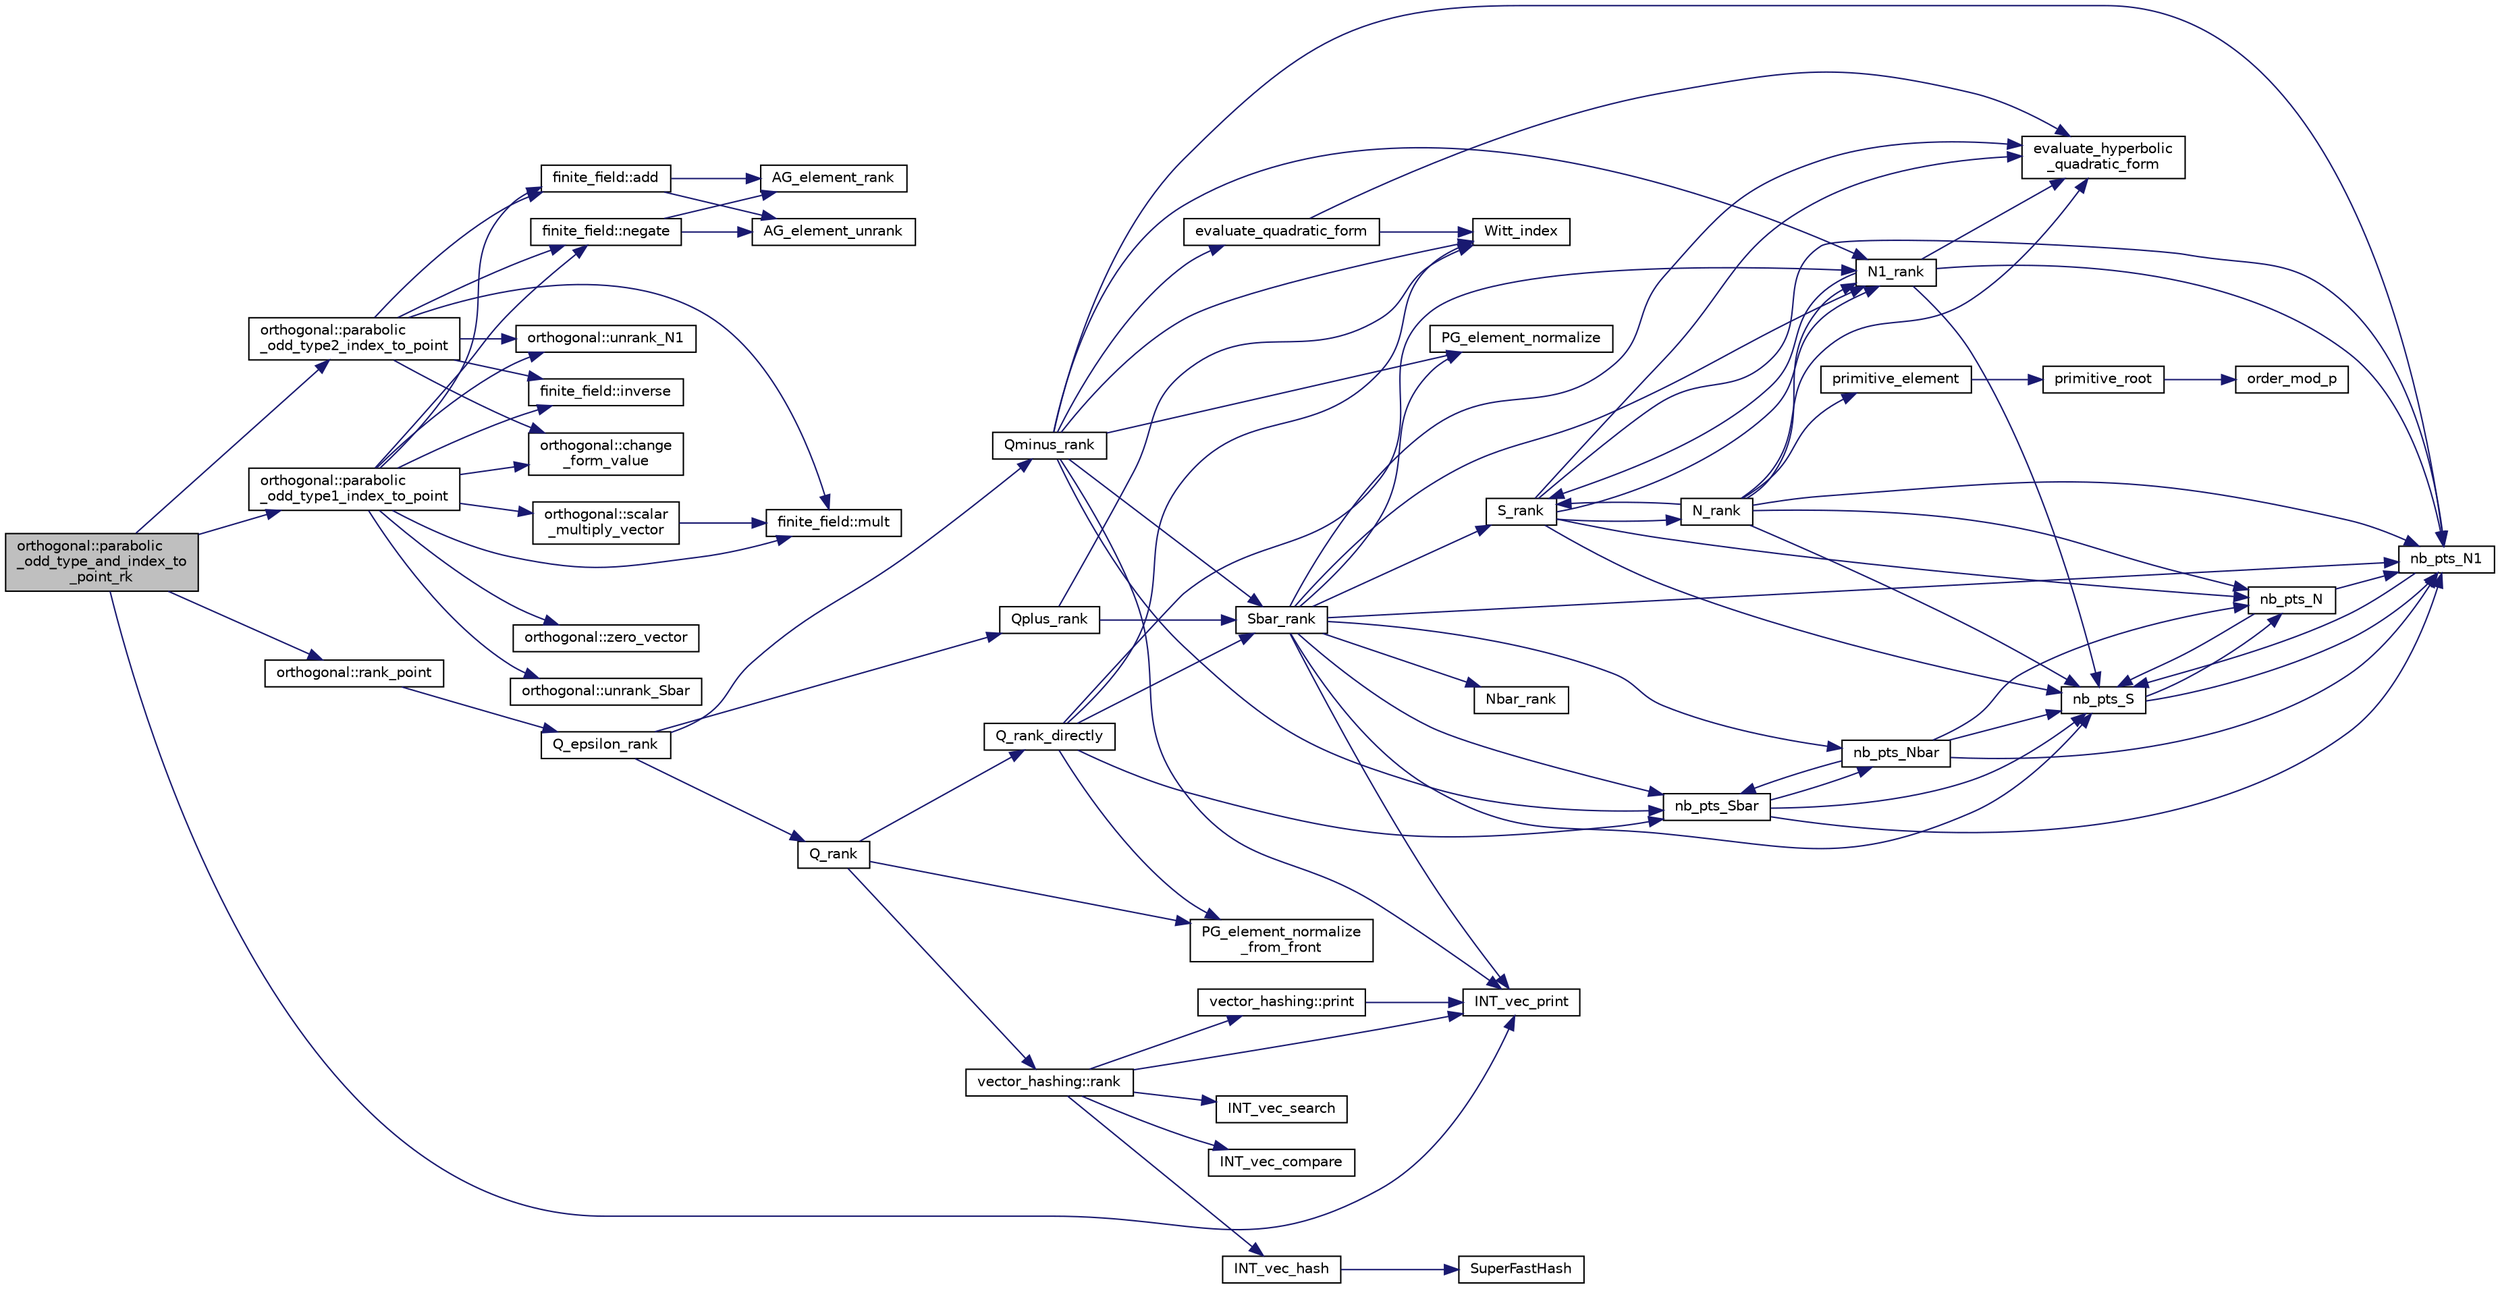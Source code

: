 digraph "orthogonal::parabolic_odd_type_and_index_to_point_rk"
{
  edge [fontname="Helvetica",fontsize="10",labelfontname="Helvetica",labelfontsize="10"];
  node [fontname="Helvetica",fontsize="10",shape=record];
  rankdir="LR";
  Node24950 [label="orthogonal::parabolic\l_odd_type_and_index_to\l_point_rk",height=0.2,width=0.4,color="black", fillcolor="grey75", style="filled", fontcolor="black"];
  Node24950 -> Node24951 [color="midnightblue",fontsize="10",style="solid",fontname="Helvetica"];
  Node24951 [label="orthogonal::parabolic\l_odd_type1_index_to_point",height=0.2,width=0.4,color="black", fillcolor="white", style="filled",URL="$d7/daa/classorthogonal.html#a90ae2eb18659cb8dcd94eafc0b4eccf7"];
  Node24951 -> Node24952 [color="midnightblue",fontsize="10",style="solid",fontname="Helvetica"];
  Node24952 [label="orthogonal::unrank_N1",height=0.2,width=0.4,color="black", fillcolor="white", style="filled",URL="$d7/daa/classorthogonal.html#ac39ac9cea140f569c2b78ad01310b4b6"];
  Node24951 -> Node24953 [color="midnightblue",fontsize="10",style="solid",fontname="Helvetica"];
  Node24953 [label="finite_field::negate",height=0.2,width=0.4,color="black", fillcolor="white", style="filled",URL="$df/d5a/classfinite__field.html#aa9d798298f25d4a9262b5bc5f1733e31"];
  Node24953 -> Node24954 [color="midnightblue",fontsize="10",style="solid",fontname="Helvetica"];
  Node24954 [label="AG_element_unrank",height=0.2,width=0.4,color="black", fillcolor="white", style="filled",URL="$d4/d67/geometry_8h.html#a4a33b86c87b2879b97cfa1327abe2885"];
  Node24953 -> Node24955 [color="midnightblue",fontsize="10",style="solid",fontname="Helvetica"];
  Node24955 [label="AG_element_rank",height=0.2,width=0.4,color="black", fillcolor="white", style="filled",URL="$d4/d67/geometry_8h.html#ab2ac908d07dd8038fd996e26bdc75c17"];
  Node24951 -> Node24956 [color="midnightblue",fontsize="10",style="solid",fontname="Helvetica"];
  Node24956 [label="orthogonal::change\l_form_value",height=0.2,width=0.4,color="black", fillcolor="white", style="filled",URL="$d7/daa/classorthogonal.html#a981c26d4b73e152cd884f0b969a581bf"];
  Node24951 -> Node24957 [color="midnightblue",fontsize="10",style="solid",fontname="Helvetica"];
  Node24957 [label="finite_field::mult",height=0.2,width=0.4,color="black", fillcolor="white", style="filled",URL="$df/d5a/classfinite__field.html#a24fb5917aa6d4d656fd855b7f44a13b0"];
  Node24951 -> Node24958 [color="midnightblue",fontsize="10",style="solid",fontname="Helvetica"];
  Node24958 [label="finite_field::inverse",height=0.2,width=0.4,color="black", fillcolor="white", style="filled",URL="$df/d5a/classfinite__field.html#a69f2a12c01e70b7ce2d115c5221c9cdd"];
  Node24951 -> Node24959 [color="midnightblue",fontsize="10",style="solid",fontname="Helvetica"];
  Node24959 [label="orthogonal::zero_vector",height=0.2,width=0.4,color="black", fillcolor="white", style="filled",URL="$d7/daa/classorthogonal.html#ac549a3cc712c2e811ae33820f0ccd59a"];
  Node24951 -> Node24960 [color="midnightblue",fontsize="10",style="solid",fontname="Helvetica"];
  Node24960 [label="orthogonal::unrank_Sbar",height=0.2,width=0.4,color="black", fillcolor="white", style="filled",URL="$d7/daa/classorthogonal.html#af5dc4e991f79be6bfdce4325648e037a"];
  Node24951 -> Node24961 [color="midnightblue",fontsize="10",style="solid",fontname="Helvetica"];
  Node24961 [label="orthogonal::scalar\l_multiply_vector",height=0.2,width=0.4,color="black", fillcolor="white", style="filled",URL="$d7/daa/classorthogonal.html#aa09d1376cd2f6bd9a3dbc05d2e300345"];
  Node24961 -> Node24957 [color="midnightblue",fontsize="10",style="solid",fontname="Helvetica"];
  Node24951 -> Node24962 [color="midnightblue",fontsize="10",style="solid",fontname="Helvetica"];
  Node24962 [label="finite_field::add",height=0.2,width=0.4,color="black", fillcolor="white", style="filled",URL="$df/d5a/classfinite__field.html#a8f12328a27500f3c7be0c849ebbc9d14"];
  Node24962 -> Node24954 [color="midnightblue",fontsize="10",style="solid",fontname="Helvetica"];
  Node24962 -> Node24955 [color="midnightblue",fontsize="10",style="solid",fontname="Helvetica"];
  Node24950 -> Node24963 [color="midnightblue",fontsize="10",style="solid",fontname="Helvetica"];
  Node24963 [label="INT_vec_print",height=0.2,width=0.4,color="black", fillcolor="white", style="filled",URL="$df/dbf/sajeeb_8_c.html#a79a5901af0b47dd0d694109543c027fe"];
  Node24950 -> Node24964 [color="midnightblue",fontsize="10",style="solid",fontname="Helvetica"];
  Node24964 [label="orthogonal::rank_point",height=0.2,width=0.4,color="black", fillcolor="white", style="filled",URL="$d7/daa/classorthogonal.html#adb4f1528590a804b3c011a68c9ebf655"];
  Node24964 -> Node24965 [color="midnightblue",fontsize="10",style="solid",fontname="Helvetica"];
  Node24965 [label="Q_epsilon_rank",height=0.2,width=0.4,color="black", fillcolor="white", style="filled",URL="$d4/d67/geometry_8h.html#a0949e1151174e2988aa697cb31942e97"];
  Node24965 -> Node24966 [color="midnightblue",fontsize="10",style="solid",fontname="Helvetica"];
  Node24966 [label="Q_rank",height=0.2,width=0.4,color="black", fillcolor="white", style="filled",URL="$db/da0/lib_2foundations_2geometry_2orthogonal__points_8_c.html#ad2671f4db3224df1e22494b9d946375e"];
  Node24966 -> Node24967 [color="midnightblue",fontsize="10",style="solid",fontname="Helvetica"];
  Node24967 [label="PG_element_normalize\l_from_front",height=0.2,width=0.4,color="black", fillcolor="white", style="filled",URL="$d4/d67/geometry_8h.html#af675caf5f9975573455c8d93cb56bf95"];
  Node24966 -> Node24968 [color="midnightblue",fontsize="10",style="solid",fontname="Helvetica"];
  Node24968 [label="vector_hashing::rank",height=0.2,width=0.4,color="black", fillcolor="white", style="filled",URL="$d8/daa/classvector__hashing.html#a4879796cc2ade5fcef891747909ec710"];
  Node24968 -> Node24969 [color="midnightblue",fontsize="10",style="solid",fontname="Helvetica"];
  Node24969 [label="INT_vec_hash",height=0.2,width=0.4,color="black", fillcolor="white", style="filled",URL="$d5/db4/io__and__os_8h.html#a2c14b1034b07b03b4df943066edeb99f"];
  Node24969 -> Node24970 [color="midnightblue",fontsize="10",style="solid",fontname="Helvetica"];
  Node24970 [label="SuperFastHash",height=0.2,width=0.4,color="black", fillcolor="white", style="filled",URL="$d5/de2/foundations_2data__structures_2data__structures_8h.html#a11d69a8cb5ac90dfb13d2e25df8eb1ce"];
  Node24968 -> Node24971 [color="midnightblue",fontsize="10",style="solid",fontname="Helvetica"];
  Node24971 [label="INT_vec_search",height=0.2,width=0.4,color="black", fillcolor="white", style="filled",URL="$d5/de2/foundations_2data__structures_2data__structures_8h.html#ad103ef2316a1f671bdb68fd9cd9ba945"];
  Node24968 -> Node24972 [color="midnightblue",fontsize="10",style="solid",fontname="Helvetica"];
  Node24972 [label="INT_vec_compare",height=0.2,width=0.4,color="black", fillcolor="white", style="filled",URL="$d5/de2/foundations_2data__structures_2data__structures_8h.html#ac1a17fca23fb4a338aef8547a4c2fded"];
  Node24968 -> Node24963 [color="midnightblue",fontsize="10",style="solid",fontname="Helvetica"];
  Node24968 -> Node24973 [color="midnightblue",fontsize="10",style="solid",fontname="Helvetica"];
  Node24973 [label="vector_hashing::print",height=0.2,width=0.4,color="black", fillcolor="white", style="filled",URL="$d8/daa/classvector__hashing.html#a4954caab83535e063633dd5d27a564c5"];
  Node24973 -> Node24963 [color="midnightblue",fontsize="10",style="solid",fontname="Helvetica"];
  Node24966 -> Node24974 [color="midnightblue",fontsize="10",style="solid",fontname="Helvetica"];
  Node24974 [label="Q_rank_directly",height=0.2,width=0.4,color="black", fillcolor="white", style="filled",URL="$db/da0/lib_2foundations_2geometry_2orthogonal__points_8_c.html#a5f856abfc1a984dc77a7e21a239ab88e"];
  Node24974 -> Node24975 [color="midnightblue",fontsize="10",style="solid",fontname="Helvetica"];
  Node24975 [label="Witt_index",height=0.2,width=0.4,color="black", fillcolor="white", style="filled",URL="$db/da0/lib_2foundations_2geometry_2orthogonal__points_8_c.html#ab3483ecb9859a6758f82b5327da50534"];
  Node24974 -> Node24976 [color="midnightblue",fontsize="10",style="solid",fontname="Helvetica"];
  Node24976 [label="nb_pts_Sbar",height=0.2,width=0.4,color="black", fillcolor="white", style="filled",URL="$db/da0/lib_2foundations_2geometry_2orthogonal__points_8_c.html#a986dda26505c9934c771578b084f67cc"];
  Node24976 -> Node24977 [color="midnightblue",fontsize="10",style="solid",fontname="Helvetica"];
  Node24977 [label="nb_pts_S",height=0.2,width=0.4,color="black", fillcolor="white", style="filled",URL="$db/da0/lib_2foundations_2geometry_2orthogonal__points_8_c.html#a9bc3dec6e722644d182738102c3e04f3"];
  Node24977 -> Node24978 [color="midnightblue",fontsize="10",style="solid",fontname="Helvetica"];
  Node24978 [label="nb_pts_N",height=0.2,width=0.4,color="black", fillcolor="white", style="filled",URL="$db/da0/lib_2foundations_2geometry_2orthogonal__points_8_c.html#a93e16898c27b1d1c0a6405a7b0615ba6"];
  Node24978 -> Node24977 [color="midnightblue",fontsize="10",style="solid",fontname="Helvetica"];
  Node24978 -> Node24979 [color="midnightblue",fontsize="10",style="solid",fontname="Helvetica"];
  Node24979 [label="nb_pts_N1",height=0.2,width=0.4,color="black", fillcolor="white", style="filled",URL="$db/da0/lib_2foundations_2geometry_2orthogonal__points_8_c.html#ae0f2e1c76523db67b4ec9629ccc35bc6"];
  Node24979 -> Node24977 [color="midnightblue",fontsize="10",style="solid",fontname="Helvetica"];
  Node24977 -> Node24979 [color="midnightblue",fontsize="10",style="solid",fontname="Helvetica"];
  Node24976 -> Node24980 [color="midnightblue",fontsize="10",style="solid",fontname="Helvetica"];
  Node24980 [label="nb_pts_Nbar",height=0.2,width=0.4,color="black", fillcolor="white", style="filled",URL="$db/da0/lib_2foundations_2geometry_2orthogonal__points_8_c.html#a51b4684a176c6841fd3cd6c34c684c2c"];
  Node24980 -> Node24976 [color="midnightblue",fontsize="10",style="solid",fontname="Helvetica"];
  Node24980 -> Node24978 [color="midnightblue",fontsize="10",style="solid",fontname="Helvetica"];
  Node24980 -> Node24977 [color="midnightblue",fontsize="10",style="solid",fontname="Helvetica"];
  Node24980 -> Node24979 [color="midnightblue",fontsize="10",style="solid",fontname="Helvetica"];
  Node24976 -> Node24979 [color="midnightblue",fontsize="10",style="solid",fontname="Helvetica"];
  Node24974 -> Node24981 [color="midnightblue",fontsize="10",style="solid",fontname="Helvetica"];
  Node24981 [label="Sbar_rank",height=0.2,width=0.4,color="black", fillcolor="white", style="filled",URL="$db/da0/lib_2foundations_2geometry_2orthogonal__points_8_c.html#a9f987613e1f3dd623ce4032443a5a4a3"];
  Node24981 -> Node24982 [color="midnightblue",fontsize="10",style="solid",fontname="Helvetica"];
  Node24982 [label="PG_element_normalize",height=0.2,width=0.4,color="black", fillcolor="white", style="filled",URL="$d4/d67/geometry_8h.html#a5a4c3c1158bad6bab0d786c616bd0996"];
  Node24981 -> Node24963 [color="midnightblue",fontsize="10",style="solid",fontname="Helvetica"];
  Node24981 -> Node24976 [color="midnightblue",fontsize="10",style="solid",fontname="Helvetica"];
  Node24981 -> Node24977 [color="midnightblue",fontsize="10",style="solid",fontname="Helvetica"];
  Node24981 -> Node24983 [color="midnightblue",fontsize="10",style="solid",fontname="Helvetica"];
  Node24983 [label="S_rank",height=0.2,width=0.4,color="black", fillcolor="white", style="filled",URL="$db/da0/lib_2foundations_2geometry_2orthogonal__points_8_c.html#a3a31f4ab7622dfd1d56e995cee509faa"];
  Node24983 -> Node24977 [color="midnightblue",fontsize="10",style="solid",fontname="Helvetica"];
  Node24983 -> Node24978 [color="midnightblue",fontsize="10",style="solid",fontname="Helvetica"];
  Node24983 -> Node24979 [color="midnightblue",fontsize="10",style="solid",fontname="Helvetica"];
  Node24983 -> Node24984 [color="midnightblue",fontsize="10",style="solid",fontname="Helvetica"];
  Node24984 [label="N_rank",height=0.2,width=0.4,color="black", fillcolor="white", style="filled",URL="$db/da0/lib_2foundations_2geometry_2orthogonal__points_8_c.html#a750a27350273e325e879377a9ee17bbb"];
  Node24984 -> Node24977 [color="midnightblue",fontsize="10",style="solid",fontname="Helvetica"];
  Node24984 -> Node24978 [color="midnightblue",fontsize="10",style="solid",fontname="Helvetica"];
  Node24984 -> Node24983 [color="midnightblue",fontsize="10",style="solid",fontname="Helvetica"];
  Node24984 -> Node24985 [color="midnightblue",fontsize="10",style="solid",fontname="Helvetica"];
  Node24985 [label="evaluate_hyperbolic\l_quadratic_form",height=0.2,width=0.4,color="black", fillcolor="white", style="filled",URL="$db/da0/lib_2foundations_2geometry_2orthogonal__points_8_c.html#a5f2c422dc24d5720e7a1b36a794ba65a"];
  Node24984 -> Node24979 [color="midnightblue",fontsize="10",style="solid",fontname="Helvetica"];
  Node24984 -> Node24986 [color="midnightblue",fontsize="10",style="solid",fontname="Helvetica"];
  Node24986 [label="primitive_element",height=0.2,width=0.4,color="black", fillcolor="white", style="filled",URL="$db/da0/lib_2foundations_2geometry_2orthogonal__points_8_c.html#a97350390ec02c8cd9f54751708e28768"];
  Node24986 -> Node24987 [color="midnightblue",fontsize="10",style="solid",fontname="Helvetica"];
  Node24987 [label="primitive_root",height=0.2,width=0.4,color="black", fillcolor="white", style="filled",URL="$de/dc5/algebra__and__number__theory_8h.html#a0b6f7619d12ff2c4e60b852b820b0972"];
  Node24987 -> Node24988 [color="midnightblue",fontsize="10",style="solid",fontname="Helvetica"];
  Node24988 [label="order_mod_p",height=0.2,width=0.4,color="black", fillcolor="white", style="filled",URL="$df/dda/number__theory_8_c.html#aa38aa7e68ab81726a4462995135456b2"];
  Node24984 -> Node24989 [color="midnightblue",fontsize="10",style="solid",fontname="Helvetica"];
  Node24989 [label="N1_rank",height=0.2,width=0.4,color="black", fillcolor="white", style="filled",URL="$db/da0/lib_2foundations_2geometry_2orthogonal__points_8_c.html#aeb5e4527dd73fce52439f30400b9946a"];
  Node24989 -> Node24977 [color="midnightblue",fontsize="10",style="solid",fontname="Helvetica"];
  Node24989 -> Node24979 [color="midnightblue",fontsize="10",style="solid",fontname="Helvetica"];
  Node24989 -> Node24983 [color="midnightblue",fontsize="10",style="solid",fontname="Helvetica"];
  Node24989 -> Node24985 [color="midnightblue",fontsize="10",style="solid",fontname="Helvetica"];
  Node24983 -> Node24985 [color="midnightblue",fontsize="10",style="solid",fontname="Helvetica"];
  Node24983 -> Node24989 [color="midnightblue",fontsize="10",style="solid",fontname="Helvetica"];
  Node24981 -> Node24980 [color="midnightblue",fontsize="10",style="solid",fontname="Helvetica"];
  Node24981 -> Node24979 [color="midnightblue",fontsize="10",style="solid",fontname="Helvetica"];
  Node24981 -> Node24990 [color="midnightblue",fontsize="10",style="solid",fontname="Helvetica"];
  Node24990 [label="Nbar_rank",height=0.2,width=0.4,color="black", fillcolor="white", style="filled",URL="$db/da0/lib_2foundations_2geometry_2orthogonal__points_8_c.html#ab1a27ed33557b959a5f02d2a4b81857a"];
  Node24981 -> Node24985 [color="midnightblue",fontsize="10",style="solid",fontname="Helvetica"];
  Node24981 -> Node24989 [color="midnightblue",fontsize="10",style="solid",fontname="Helvetica"];
  Node24974 -> Node24967 [color="midnightblue",fontsize="10",style="solid",fontname="Helvetica"];
  Node24974 -> Node24989 [color="midnightblue",fontsize="10",style="solid",fontname="Helvetica"];
  Node24965 -> Node24991 [color="midnightblue",fontsize="10",style="solid",fontname="Helvetica"];
  Node24991 [label="Qplus_rank",height=0.2,width=0.4,color="black", fillcolor="white", style="filled",URL="$db/da0/lib_2foundations_2geometry_2orthogonal__points_8_c.html#aaa1be357d007a845ce2866169d63afb7"];
  Node24991 -> Node24975 [color="midnightblue",fontsize="10",style="solid",fontname="Helvetica"];
  Node24991 -> Node24981 [color="midnightblue",fontsize="10",style="solid",fontname="Helvetica"];
  Node24965 -> Node24992 [color="midnightblue",fontsize="10",style="solid",fontname="Helvetica"];
  Node24992 [label="Qminus_rank",height=0.2,width=0.4,color="black", fillcolor="white", style="filled",URL="$db/da0/lib_2foundations_2geometry_2orthogonal__points_8_c.html#aec3e3dad3c2c12fa081edab0af2cb91a"];
  Node24992 -> Node24975 [color="midnightblue",fontsize="10",style="solid",fontname="Helvetica"];
  Node24992 -> Node24993 [color="midnightblue",fontsize="10",style="solid",fontname="Helvetica"];
  Node24993 [label="evaluate_quadratic_form",height=0.2,width=0.4,color="black", fillcolor="white", style="filled",URL="$db/da0/lib_2foundations_2geometry_2orthogonal__points_8_c.html#a4faa3ca9079fe60d4ad421506491ed6a"];
  Node24993 -> Node24975 [color="midnightblue",fontsize="10",style="solid",fontname="Helvetica"];
  Node24993 -> Node24985 [color="midnightblue",fontsize="10",style="solid",fontname="Helvetica"];
  Node24992 -> Node24963 [color="midnightblue",fontsize="10",style="solid",fontname="Helvetica"];
  Node24992 -> Node24982 [color="midnightblue",fontsize="10",style="solid",fontname="Helvetica"];
  Node24992 -> Node24981 [color="midnightblue",fontsize="10",style="solid",fontname="Helvetica"];
  Node24992 -> Node24976 [color="midnightblue",fontsize="10",style="solid",fontname="Helvetica"];
  Node24992 -> Node24979 [color="midnightblue",fontsize="10",style="solid",fontname="Helvetica"];
  Node24992 -> Node24989 [color="midnightblue",fontsize="10",style="solid",fontname="Helvetica"];
  Node24950 -> Node24994 [color="midnightblue",fontsize="10",style="solid",fontname="Helvetica"];
  Node24994 [label="orthogonal::parabolic\l_odd_type2_index_to_point",height=0.2,width=0.4,color="black", fillcolor="white", style="filled",URL="$d7/daa/classorthogonal.html#a7bbc04bb592d92a5dc35b77f33811fe0"];
  Node24994 -> Node24952 [color="midnightblue",fontsize="10",style="solid",fontname="Helvetica"];
  Node24994 -> Node24953 [color="midnightblue",fontsize="10",style="solid",fontname="Helvetica"];
  Node24994 -> Node24956 [color="midnightblue",fontsize="10",style="solid",fontname="Helvetica"];
  Node24994 -> Node24957 [color="midnightblue",fontsize="10",style="solid",fontname="Helvetica"];
  Node24994 -> Node24958 [color="midnightblue",fontsize="10",style="solid",fontname="Helvetica"];
  Node24994 -> Node24962 [color="midnightblue",fontsize="10",style="solid",fontname="Helvetica"];
}
